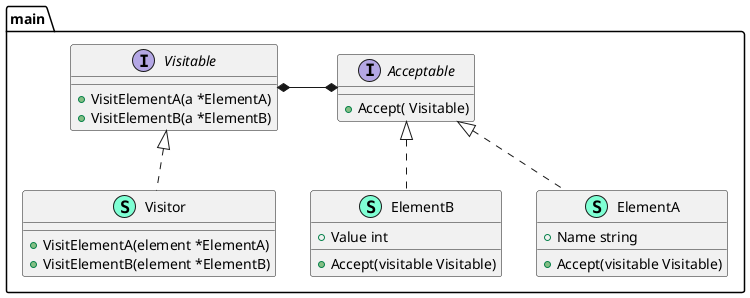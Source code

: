 @startuml
namespace main {
    interface Acceptable  {
        + Accept( Visitable) 

    }
    class ElementA << (S,Aquamarine) >> {
        + Name string

        + Accept(visitable Visitable) 

    }
    class ElementB << (S,Aquamarine) >> {
        + Value int

        + Accept(visitable Visitable) 

    }
    interface Visitable  {
        + VisitElementA(a *ElementA) 
        + VisitElementB(a *ElementB) 

    }
    class Visitor << (S,Aquamarine) >> {
        + VisitElementA(element *ElementA) 
        + VisitElementB(element *ElementB) 

    }
}

"main.Acceptable" <|.. "main.ElementA"
"main.Acceptable" <|.. "main.ElementB"
"main.Visitable" <|.. "main.Visitor"
"main.Visitable" *-* "main.Acceptable"

@enduml
